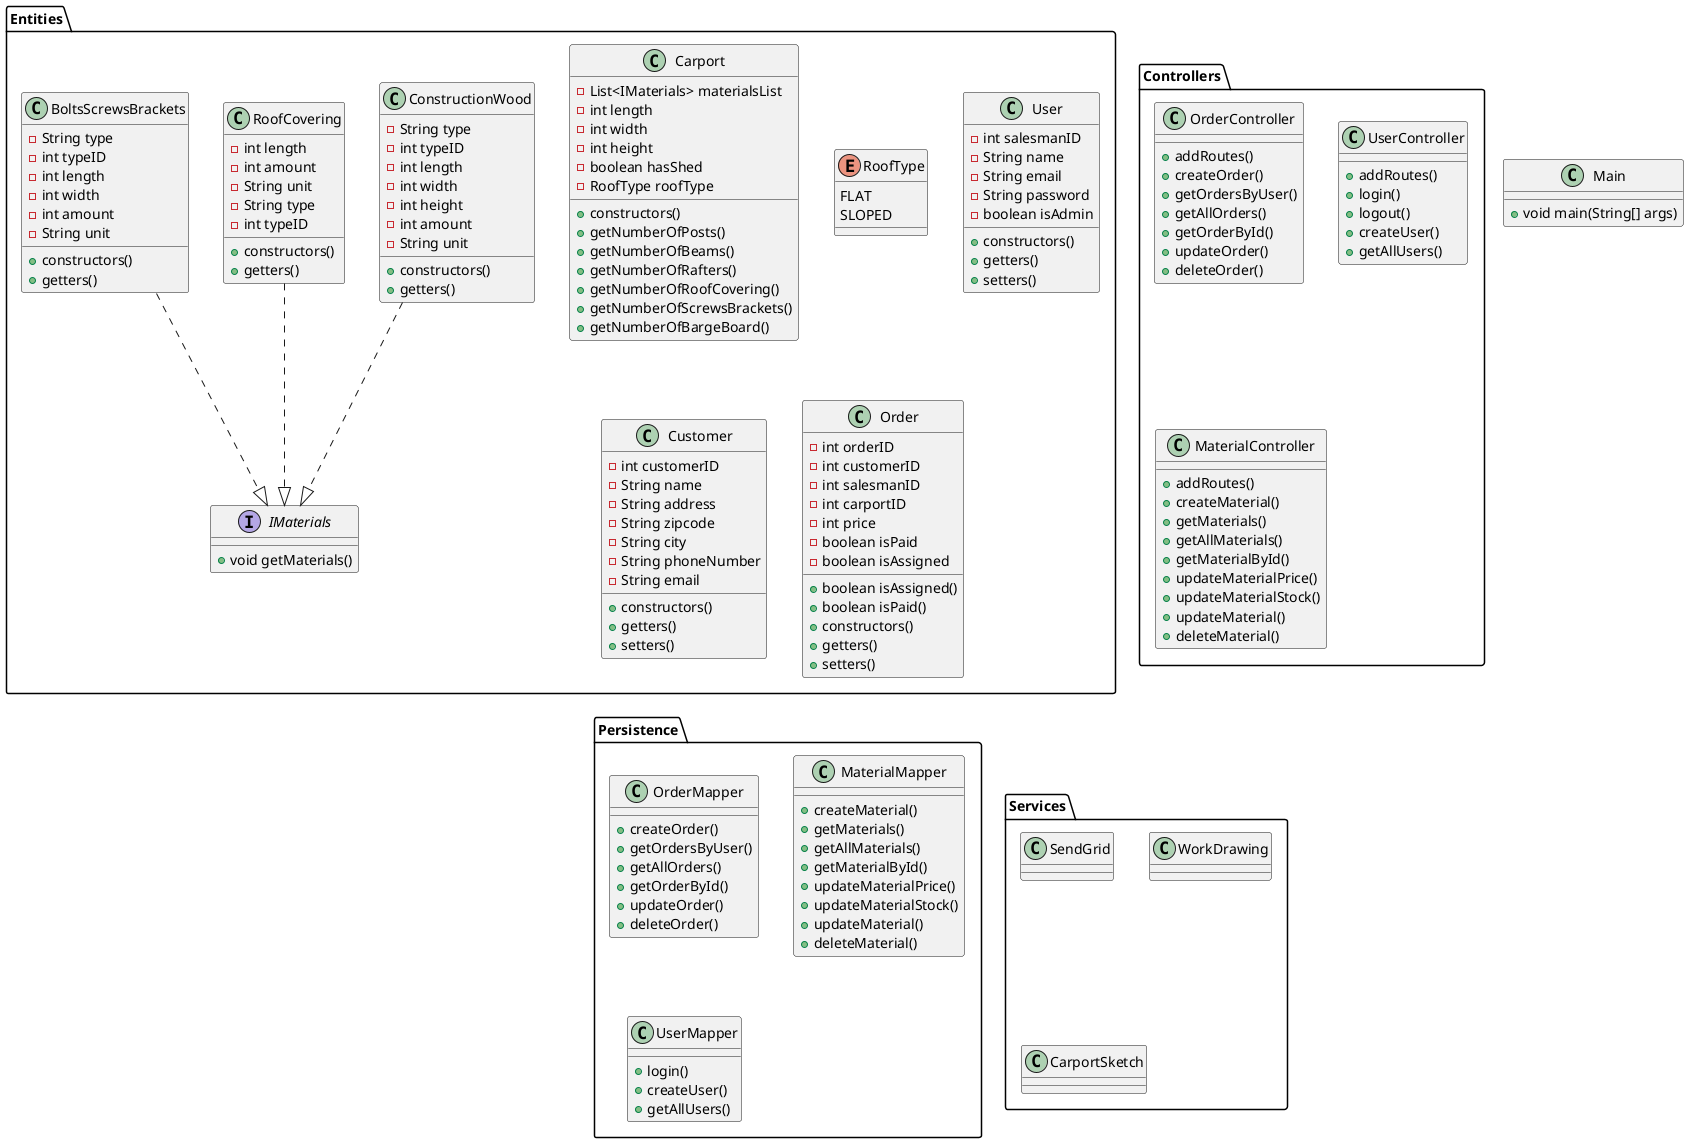 @startuml
'https://plantuml.com/class-diagram

class Main
{
    + void main(String[] args)
}


package "Entities" {
interface IMaterials
{
+ void getMaterials()
}

class Carport
{
- List<IMaterials> materialsList
-int length
-int width
-int height
-boolean hasShed
-RoofType roofType
+ constructors()
+ getNumberOfPosts()
+ getNumberOfBeams()
+ getNumberOfRafters()
+ getNumberOfRoofCovering()
+ getNumberOfScrewsBrackets()
+ getNumberOfBargeBoard()
}
enum RoofType
{
    FLAT
    SLOPED
}

class User
{
- int salesmanID
- String name
- String email
- String password
- boolean isAdmin
+ constructors()
+ getters()
+ setters()
}
class Customer
{
- int customerID
- String name
- String address
- String zipcode
- String city
- String phoneNumber
- String email
+ constructors()
+ getters()
+ setters()


}
class Order
{
- int orderID
- int customerID
- int salesmanID
- int carportID
- int price
- boolean isPaid
- boolean isAssigned
+ boolean isAssigned()
+ boolean isPaid()
+ constructors()
+ getters()
+ setters()
}
class ConstructionWood
{
- String type
- int typeID
- int length
- int width
- int height
- int amount
- String unit
+ constructors()
+ getters()
}
class RoofCovering
{
- int length
- int amount
- String unit
- String type
- int typeID
+ constructors()
+ getters()
}
class BoltsScrewsBrackets
{
- String type
- int typeID
- int length
- int width
- int amount
- String unit
+ constructors()
+ getters()


}
}
package "Controllers" {
    class OrderController
    {
    + addRoutes()
    + createOrder()
    + getOrdersByUser()
    + getAllOrders()
    + getOrderById()
    + updateOrder()
    + deleteOrder()
    }
    class UserController
    {
    + addRoutes()
    + login()
    + logout()
    + createUser()
    + getAllUsers()
    }
    class MaterialController
    {
    + addRoutes()
    + createMaterial()
    + getMaterials()
    + getAllMaterials()
    + getMaterialById()
    + updateMaterialPrice()
    + updateMaterialStock()
    + updateMaterial()
    + deleteMaterial()
   }
}
package "Persistence" {
    class OrderMapper
    {
        + createOrder()
        + getOrdersByUser()
        + getAllOrders()
        + getOrderById()
        + updateOrder()
        + deleteOrder()
    }
    class MaterialMapper
    {
        + createMaterial()
        + getMaterials()
        + getAllMaterials()
        + getMaterialById()
        + updateMaterialPrice()
        + updateMaterialStock()
        + updateMaterial()
        + deleteMaterial()
    }
    class UserMapper
    {
        + login()
        + createUser()
        + getAllUsers()
    }
    }

package "Services" {
class SendGrid{}
class WorkDrawing{}
class CarportSketch{}
}

ConstructionWood ..|> IMaterials
RoofCovering ..|> IMaterials
BoltsScrewsBrackets ..|> IMaterials


@enduml
implements ..|>
extends <|-- (is-a)
composition *-- (must-have)
Aggregation o-- (can-have)
Associering <--